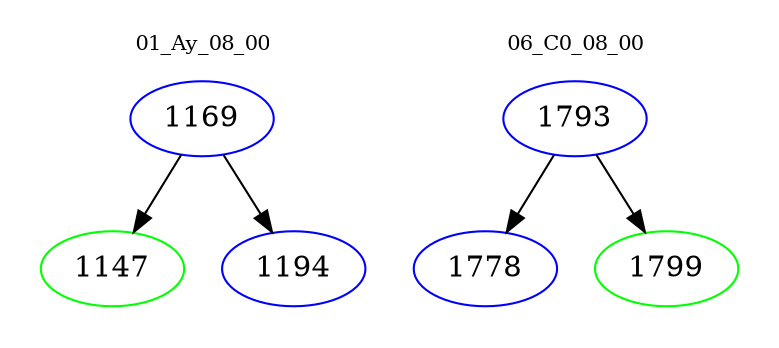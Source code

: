 digraph{
subgraph cluster_0 {
color = white
label = "01_Ay_08_00";
fontsize=10;
T0_1169 [label="1169", color="blue"]
T0_1169 -> T0_1147 [color="black"]
T0_1147 [label="1147", color="green"]
T0_1169 -> T0_1194 [color="black"]
T0_1194 [label="1194", color="blue"]
}
subgraph cluster_1 {
color = white
label = "06_C0_08_00";
fontsize=10;
T1_1793 [label="1793", color="blue"]
T1_1793 -> T1_1778 [color="black"]
T1_1778 [label="1778", color="blue"]
T1_1793 -> T1_1799 [color="black"]
T1_1799 [label="1799", color="green"]
}
}
